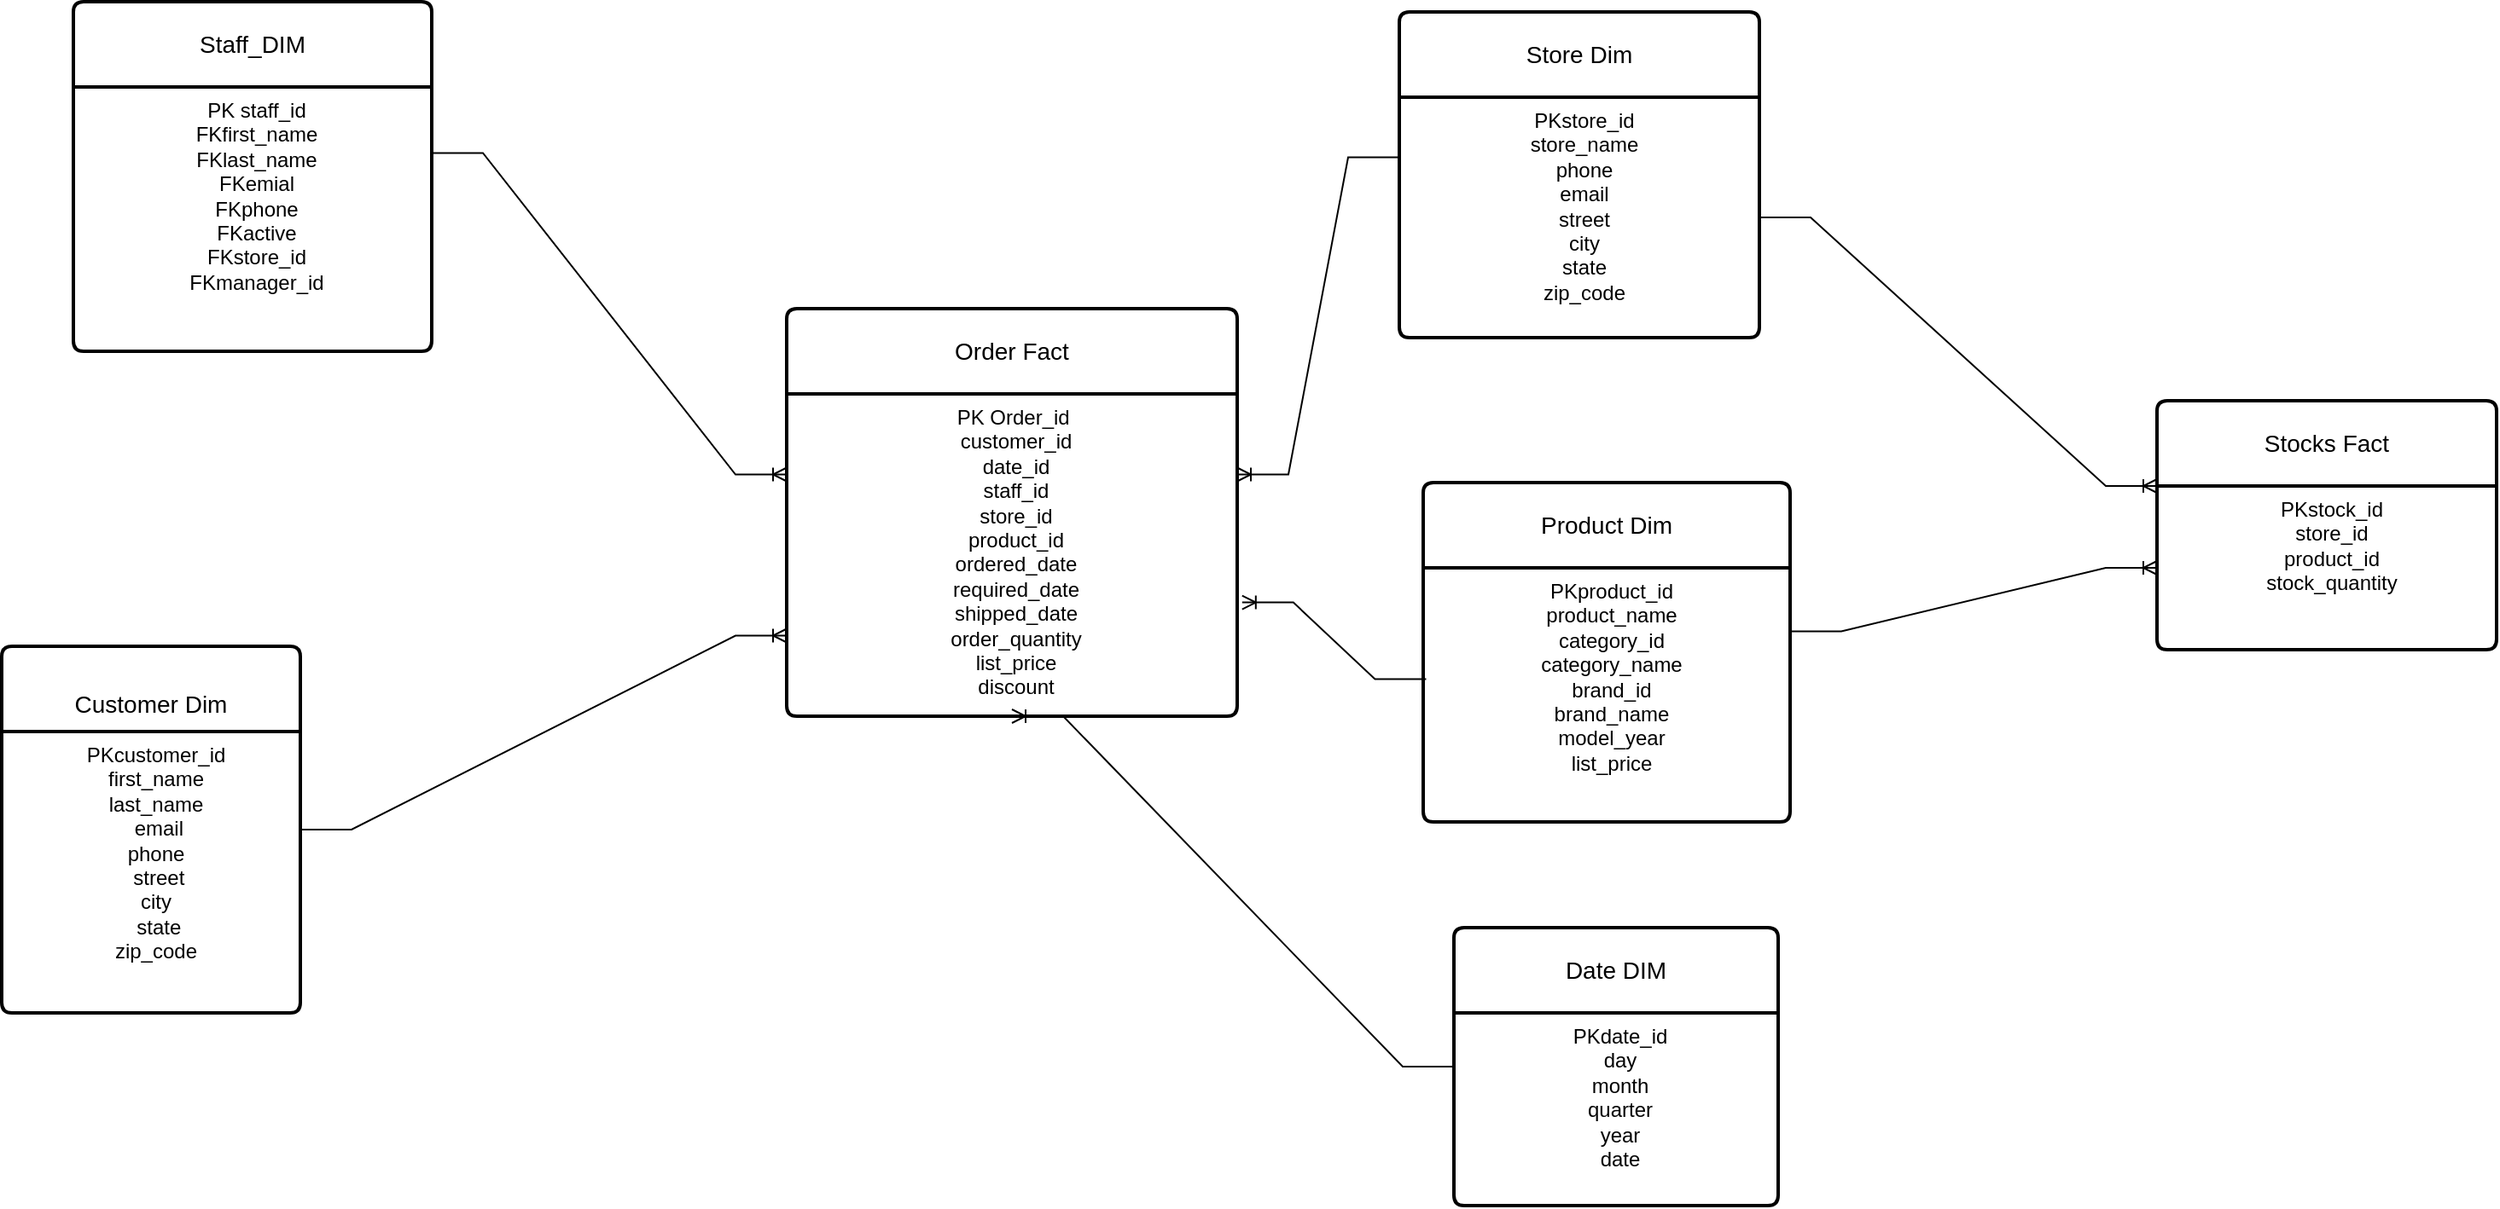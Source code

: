 <mxfile version="24.7.16">
  <diagram name="Page-1" id="sQh8_tuz5hVqp2HK1OOi">
    <mxGraphModel dx="1834" dy="1212" grid="0" gridSize="10" guides="1" tooltips="1" connect="1" arrows="1" fold="1" page="0" pageScale="1" pageWidth="850" pageHeight="1100" math="0" shadow="0">
      <root>
        <mxCell id="0" />
        <mxCell id="1" parent="0" />
        <mxCell id="vo71ZsBOp8VPdSGQfIhG-1" value="Order Fact" style="swimlane;childLayout=stackLayout;horizontal=1;startSize=50;horizontalStack=0;rounded=1;fontSize=14;fontStyle=0;strokeWidth=2;resizeParent=0;resizeLast=1;shadow=0;dashed=0;align=center;arcSize=4;whiteSpace=wrap;html=1;" parent="1" vertex="1">
          <mxGeometry x="-240" y="-348" width="264" height="239" as="geometry">
            <mxRectangle x="-306" y="-266.5" width="102" height="50" as="alternateBounds" />
          </mxGeometry>
        </mxCell>
        <mxCell id="vo71ZsBOp8VPdSGQfIhG-2" value="&lt;div style=&quot;text-wrap: wrap;&quot;&gt;PK Order_id&amp;nbsp;&lt;/div&gt;&lt;div style=&quot;text-wrap: wrap;&quot;&gt;&lt;span style=&quot;background-color: initial;&quot;&gt;customer_id&lt;/span&gt;&lt;/div&gt;&lt;div style=&quot;text-wrap: wrap;&quot;&gt;date_id&lt;/div&gt;&lt;div style=&quot;text-wrap: wrap;&quot;&gt;staff_id&lt;/div&gt;&lt;div style=&quot;text-wrap: wrap;&quot;&gt;store_id&lt;/div&gt;&lt;div style=&quot;text-wrap: wrap;&quot;&gt;product_id&lt;/div&gt;&lt;div style=&quot;text-wrap: wrap;&quot;&gt;ordered_date&lt;/div&gt;&lt;div style=&quot;text-wrap: wrap;&quot;&gt;required_date&lt;/div&gt;&lt;div style=&quot;text-wrap: wrap;&quot;&gt;shipped_date&lt;/div&gt;&lt;div style=&quot;text-wrap: wrap;&quot;&gt;order_quantity&lt;/div&gt;&lt;div style=&quot;text-wrap: wrap;&quot;&gt;list_price&lt;/div&gt;&lt;div style=&quot;text-wrap: wrap;&quot;&gt;discount&lt;/div&gt;" style="align=center;strokeColor=none;fillColor=none;spacingLeft=4;fontSize=12;verticalAlign=top;resizable=0;rotatable=0;part=1;html=1;" parent="vo71ZsBOp8VPdSGQfIhG-1" vertex="1">
          <mxGeometry y="50" width="264" height="189" as="geometry" />
        </mxCell>
        <mxCell id="vo71ZsBOp8VPdSGQfIhG-7" value="Staff_DIM" style="swimlane;childLayout=stackLayout;horizontal=1;startSize=50;horizontalStack=0;rounded=1;fontSize=14;fontStyle=0;strokeWidth=2;resizeParent=0;resizeLast=1;shadow=0;dashed=0;align=center;arcSize=4;whiteSpace=wrap;html=1;" parent="1" vertex="1">
          <mxGeometry x="-658" y="-528" width="210" height="205" as="geometry" />
        </mxCell>
        <mxCell id="vo71ZsBOp8VPdSGQfIhG-8" value="&lt;div&gt;&lt;span style=&quot;text-wrap: wrap; background-color: initial;&quot;&gt;PK staff_id&lt;/span&gt;&lt;br&gt;&lt;/div&gt;&lt;div&gt;&lt;div style=&quot;text-wrap: wrap;&quot;&gt;FKfirst_name&lt;/div&gt;&lt;div style=&quot;text-wrap: wrap;&quot;&gt;FKlast_name&lt;/div&gt;&lt;div style=&quot;text-wrap: wrap;&quot;&gt;FKemial&lt;/div&gt;&lt;div style=&quot;text-wrap: wrap;&quot;&gt;FKphone&lt;/div&gt;&lt;div style=&quot;text-wrap: wrap;&quot;&gt;FKactive&lt;/div&gt;&lt;div style=&quot;text-wrap: wrap;&quot;&gt;FKstore_id&lt;/div&gt;&lt;div style=&quot;text-wrap: wrap;&quot;&gt;FKmanager_id&lt;/div&gt;&lt;/div&gt;" style="align=center;strokeColor=none;fillColor=none;spacingLeft=4;fontSize=12;verticalAlign=top;resizable=0;rotatable=0;part=1;html=1;" parent="vo71ZsBOp8VPdSGQfIhG-7" vertex="1">
          <mxGeometry y="50" width="210" height="155" as="geometry" />
        </mxCell>
        <mxCell id="vo71ZsBOp8VPdSGQfIhG-9" value="Date DIM" style="swimlane;childLayout=stackLayout;horizontal=1;startSize=50;horizontalStack=0;rounded=1;fontSize=14;fontStyle=0;strokeWidth=2;resizeParent=0;resizeLast=1;shadow=0;dashed=0;align=center;arcSize=4;whiteSpace=wrap;html=1;" parent="1" vertex="1">
          <mxGeometry x="151" y="15" width="190" height="163" as="geometry" />
        </mxCell>
        <mxCell id="vo71ZsBOp8VPdSGQfIhG-10" value="&lt;div&gt;&lt;span style=&quot;text-wrap: wrap; background-color: initial;&quot;&gt;PKdate_id&lt;/span&gt;&lt;br&gt;&lt;/div&gt;&lt;div&gt;&lt;div style=&quot;text-wrap: wrap;&quot;&gt;day&lt;/div&gt;&lt;div style=&quot;text-wrap: wrap;&quot;&gt;month&lt;/div&gt;&lt;div style=&quot;text-wrap: wrap;&quot;&gt;quarter&lt;/div&gt;&lt;div style=&quot;text-wrap: wrap;&quot;&gt;year&lt;/div&gt;&lt;/div&gt;&lt;div style=&quot;text-wrap: wrap;&quot;&gt;date&lt;/div&gt;" style="align=center;strokeColor=none;fillColor=none;spacingLeft=4;fontSize=12;verticalAlign=top;resizable=0;rotatable=0;part=1;html=1;" parent="vo71ZsBOp8VPdSGQfIhG-9" vertex="1">
          <mxGeometry y="50" width="190" height="113" as="geometry" />
        </mxCell>
        <mxCell id="vo71ZsBOp8VPdSGQfIhG-11" value="&lt;div&gt;&lt;br&gt;&lt;/div&gt;&lt;div&gt;Customer Dim&lt;/div&gt;" style="swimlane;childLayout=stackLayout;horizontal=1;startSize=50;horizontalStack=0;rounded=1;fontSize=14;fontStyle=0;strokeWidth=2;resizeParent=0;resizeLast=1;shadow=0;dashed=0;align=center;arcSize=4;whiteSpace=wrap;html=1;" parent="1" vertex="1">
          <mxGeometry x="-700" y="-150" width="175" height="215" as="geometry" />
        </mxCell>
        <mxCell id="vo71ZsBOp8VPdSGQfIhG-12" value="&lt;div style=&quot;text-wrap: wrap;&quot;&gt;&lt;span style=&quot;background-color: initial;&quot;&gt;PKcustomer_id&lt;/span&gt;&lt;br&gt;&lt;/div&gt;&lt;div style=&quot;text-wrap: wrap;&quot;&gt;first_name&lt;/div&gt;&lt;div style=&quot;text-wrap: wrap;&quot;&gt;last_name&lt;/div&gt;&lt;div style=&quot;text-wrap: wrap;&quot;&gt;&amp;nbsp;email&lt;/div&gt;&lt;div style=&quot;text-wrap: wrap;&quot;&gt;phone&lt;/div&gt;&lt;div style=&quot;text-wrap: wrap;&quot;&gt;&amp;nbsp;street&lt;/div&gt;&lt;div style=&quot;text-wrap: wrap;&quot;&gt;city&lt;/div&gt;&lt;div style=&quot;text-wrap: wrap;&quot;&gt;&amp;nbsp;state&lt;/div&gt;&lt;div style=&quot;text-wrap: wrap;&quot;&gt;&lt;span style=&quot;background-color: initial;&quot;&gt;zip_code&lt;/span&gt;&lt;/div&gt;" style="align=center;strokeColor=none;fillColor=none;spacingLeft=4;fontSize=12;verticalAlign=top;resizable=0;rotatable=0;part=1;html=1;" parent="vo71ZsBOp8VPdSGQfIhG-11" vertex="1">
          <mxGeometry y="50" width="175" height="165" as="geometry" />
        </mxCell>
        <mxCell id="vo71ZsBOp8VPdSGQfIhG-13" value="Store Dim" style="swimlane;childLayout=stackLayout;horizontal=1;startSize=50;horizontalStack=0;rounded=1;fontSize=14;fontStyle=0;strokeWidth=2;resizeParent=0;resizeLast=1;shadow=0;dashed=0;align=center;arcSize=4;whiteSpace=wrap;html=1;" parent="1" vertex="1">
          <mxGeometry x="119" y="-522" width="211" height="191" as="geometry" />
        </mxCell>
        <mxCell id="vo71ZsBOp8VPdSGQfIhG-14" value="&lt;div&gt;&lt;span style=&quot;background-color: initial;&quot;&gt;PKstore_id&lt;/span&gt;&lt;/div&gt;&lt;div&gt;store_name&lt;/div&gt;&lt;div&gt;phone&lt;/div&gt;&lt;div&gt;email&lt;/div&gt;&lt;div&gt;street&lt;/div&gt;&lt;div&gt;city&lt;/div&gt;&lt;div&gt;state&lt;/div&gt;&lt;div&gt;zip_code&lt;/div&gt;&lt;div&gt;&lt;br style=&quot;text-wrap: wrap;&quot;&gt;&lt;/div&gt;" style="align=center;strokeColor=none;fillColor=none;spacingLeft=4;fontSize=12;verticalAlign=top;resizable=0;rotatable=0;part=1;html=1;" parent="vo71ZsBOp8VPdSGQfIhG-13" vertex="1">
          <mxGeometry y="50" width="211" height="141" as="geometry" />
        </mxCell>
        <mxCell id="vo71ZsBOp8VPdSGQfIhG-16" value="Stocks Fact" style="swimlane;childLayout=stackLayout;horizontal=1;startSize=50;horizontalStack=0;rounded=1;fontSize=14;fontStyle=0;strokeWidth=2;resizeParent=0;resizeLast=1;shadow=0;dashed=0;align=center;arcSize=4;whiteSpace=wrap;html=1;" parent="1" vertex="1">
          <mxGeometry x="563" y="-294" width="199" height="146" as="geometry" />
        </mxCell>
        <mxCell id="vo71ZsBOp8VPdSGQfIhG-17" value="&lt;span style=&quot;text-wrap: wrap; background-color: initial;&quot;&gt;PKstock_id&lt;/span&gt;&lt;div&gt;&lt;span style=&quot;text-wrap: wrap; background-color: initial;&quot;&gt;store_id&lt;/span&gt;&lt;div style=&quot;text-wrap: wrap;&quot;&gt;product_id&lt;/div&gt;&lt;div style=&quot;text-wrap: wrap;&quot;&gt;&lt;span style=&quot;background-color: initial;&quot;&gt;stock_quantity&lt;/span&gt;&lt;/div&gt;&lt;/div&gt;" style="align=center;strokeColor=none;fillColor=none;spacingLeft=4;fontSize=12;verticalAlign=top;resizable=0;rotatable=0;part=1;html=1;" parent="vo71ZsBOp8VPdSGQfIhG-16" vertex="1">
          <mxGeometry y="50" width="199" height="96" as="geometry" />
        </mxCell>
        <mxCell id="vo71ZsBOp8VPdSGQfIhG-23" value="Product Dim" style="swimlane;childLayout=stackLayout;horizontal=1;startSize=50;horizontalStack=0;rounded=1;fontSize=14;fontStyle=0;strokeWidth=2;resizeParent=0;resizeLast=1;shadow=0;dashed=0;align=center;arcSize=4;whiteSpace=wrap;html=1;" parent="1" vertex="1">
          <mxGeometry x="133" y="-246" width="215" height="199" as="geometry" />
        </mxCell>
        <mxCell id="vo71ZsBOp8VPdSGQfIhG-24" value="&lt;div style=&quot;text-wrap: wrap;&quot;&gt;&lt;span style=&quot;background-color: initial;&quot;&gt;PKproduct_id&lt;/span&gt;&lt;br&gt;&lt;/div&gt;&lt;div&gt;&lt;span style=&quot;text-wrap: wrap;&quot;&gt;product_name&lt;/span&gt;&lt;span style=&quot;text-wrap: wrap;&quot;&gt;&lt;br&gt;&lt;/span&gt;&lt;div style=&quot;text-wrap: wrap;&quot;&gt;category_id&lt;/div&gt;&lt;div style=&quot;text-wrap: wrap;&quot;&gt;category_name&lt;/div&gt;&lt;div style=&quot;text-wrap: wrap;&quot;&gt;brand_id&lt;/div&gt;&lt;div style=&quot;text-wrap: wrap;&quot;&gt;brand_name&lt;/div&gt;&lt;div style=&quot;text-wrap: wrap;&quot;&gt;model_year&lt;/div&gt;&lt;div style=&quot;text-wrap: wrap;&quot;&gt;list_price&lt;/div&gt;&lt;/div&gt;" style="align=center;strokeColor=none;fillColor=none;spacingLeft=4;fontSize=12;verticalAlign=top;resizable=0;rotatable=0;part=1;html=1;" parent="vo71ZsBOp8VPdSGQfIhG-23" vertex="1">
          <mxGeometry y="50" width="215" height="149" as="geometry" />
        </mxCell>
        <mxCell id="vo71ZsBOp8VPdSGQfIhG-30" value="" style="edgeStyle=entityRelationEdgeStyle;fontSize=12;html=1;endArrow=ERoneToMany;rounded=0;entryX=0;entryY=0.75;entryDx=0;entryDy=0;" parent="1" source="vo71ZsBOp8VPdSGQfIhG-11" target="vo71ZsBOp8VPdSGQfIhG-2" edge="1">
          <mxGeometry width="100" height="100" relative="1" as="geometry">
            <mxPoint x="-315" y="-66" as="sourcePoint" />
            <mxPoint x="-215" y="-166" as="targetPoint" />
          </mxGeometry>
        </mxCell>
        <mxCell id="vo71ZsBOp8VPdSGQfIhG-36" value="" style="edgeStyle=entityRelationEdgeStyle;fontSize=12;html=1;endArrow=ERoneToMany;rounded=0;exitX=1;exitY=0.5;exitDx=0;exitDy=0;entryX=0;entryY=0;entryDx=0;entryDy=0;" parent="1" source="vo71ZsBOp8VPdSGQfIhG-14" target="vo71ZsBOp8VPdSGQfIhG-17" edge="1">
          <mxGeometry width="100" height="100" relative="1" as="geometry">
            <mxPoint x="554" y="36" as="sourcePoint" />
            <mxPoint x="654" y="-64" as="targetPoint" />
            <Array as="points">
              <mxPoint x="689" y="56" />
            </Array>
          </mxGeometry>
        </mxCell>
        <mxCell id="vo71ZsBOp8VPdSGQfIhG-37" value="" style="edgeStyle=entityRelationEdgeStyle;fontSize=12;html=1;endArrow=ERoneToMany;rounded=0;exitX=0;exitY=0.25;exitDx=0;exitDy=0;entryX=1;entryY=0.25;entryDx=0;entryDy=0;" parent="1" source="vo71ZsBOp8VPdSGQfIhG-14" target="vo71ZsBOp8VPdSGQfIhG-2" edge="1">
          <mxGeometry width="100" height="100" relative="1" as="geometry">
            <mxPoint x="305" y="-93" as="sourcePoint" />
            <mxPoint x="405" y="-193" as="targetPoint" />
          </mxGeometry>
        </mxCell>
        <mxCell id="vo71ZsBOp8VPdSGQfIhG-38" value="" style="edgeStyle=entityRelationEdgeStyle;fontSize=12;html=1;endArrow=ERoneToMany;rounded=0;exitX=1;exitY=0.25;exitDx=0;exitDy=0;" parent="1" source="vo71ZsBOp8VPdSGQfIhG-24" target="vo71ZsBOp8VPdSGQfIhG-17" edge="1">
          <mxGeometry width="100" height="100" relative="1" as="geometry">
            <mxPoint x="305" y="62" as="sourcePoint" />
            <mxPoint x="405" y="-38" as="targetPoint" />
          </mxGeometry>
        </mxCell>
        <mxCell id="vo71ZsBOp8VPdSGQfIhG-39" value="" style="edgeStyle=entityRelationEdgeStyle;fontSize=12;html=1;endArrow=ERoneToMany;rounded=0;entryX=1.011;entryY=0.647;entryDx=0;entryDy=0;entryPerimeter=0;exitX=0.008;exitY=0.438;exitDx=0;exitDy=0;exitPerimeter=0;" parent="1" source="vo71ZsBOp8VPdSGQfIhG-24" target="vo71ZsBOp8VPdSGQfIhG-2" edge="1">
          <mxGeometry width="100" height="100" relative="1" as="geometry">
            <mxPoint x="64" y="-2" as="sourcePoint" />
            <mxPoint x="252" y="-184" as="targetPoint" />
          </mxGeometry>
        </mxCell>
        <mxCell id="vo71ZsBOp8VPdSGQfIhG-40" value="" style="edgeStyle=entityRelationEdgeStyle;fontSize=12;html=1;endArrow=ERoneToMany;rounded=0;exitX=1;exitY=0.25;exitDx=0;exitDy=0;entryX=0;entryY=0.25;entryDx=0;entryDy=0;" parent="1" source="vo71ZsBOp8VPdSGQfIhG-8" target="vo71ZsBOp8VPdSGQfIhG-2" edge="1">
          <mxGeometry width="100" height="100" relative="1" as="geometry">
            <mxPoint x="-318" y="-218" as="sourcePoint" />
            <mxPoint x="-218" y="-318" as="targetPoint" />
          </mxGeometry>
        </mxCell>
        <mxCell id="vo71ZsBOp8VPdSGQfIhG-41" value="" style="edgeStyle=entityRelationEdgeStyle;fontSize=12;html=1;endArrow=ERoneToMany;rounded=0;exitX=0;exitY=0.5;exitDx=0;exitDy=0;entryX=0.5;entryY=1;entryDx=0;entryDy=0;" parent="1" source="vo71ZsBOp8VPdSGQfIhG-9" target="vo71ZsBOp8VPdSGQfIhG-2" edge="1">
          <mxGeometry width="100" height="100" relative="1" as="geometry">
            <mxPoint x="-316" y="-176" as="sourcePoint" />
            <mxPoint x="-216" y="-276" as="targetPoint" />
            <Array as="points">
              <mxPoint x="-274" y="-246" />
            </Array>
          </mxGeometry>
        </mxCell>
      </root>
    </mxGraphModel>
  </diagram>
</mxfile>
